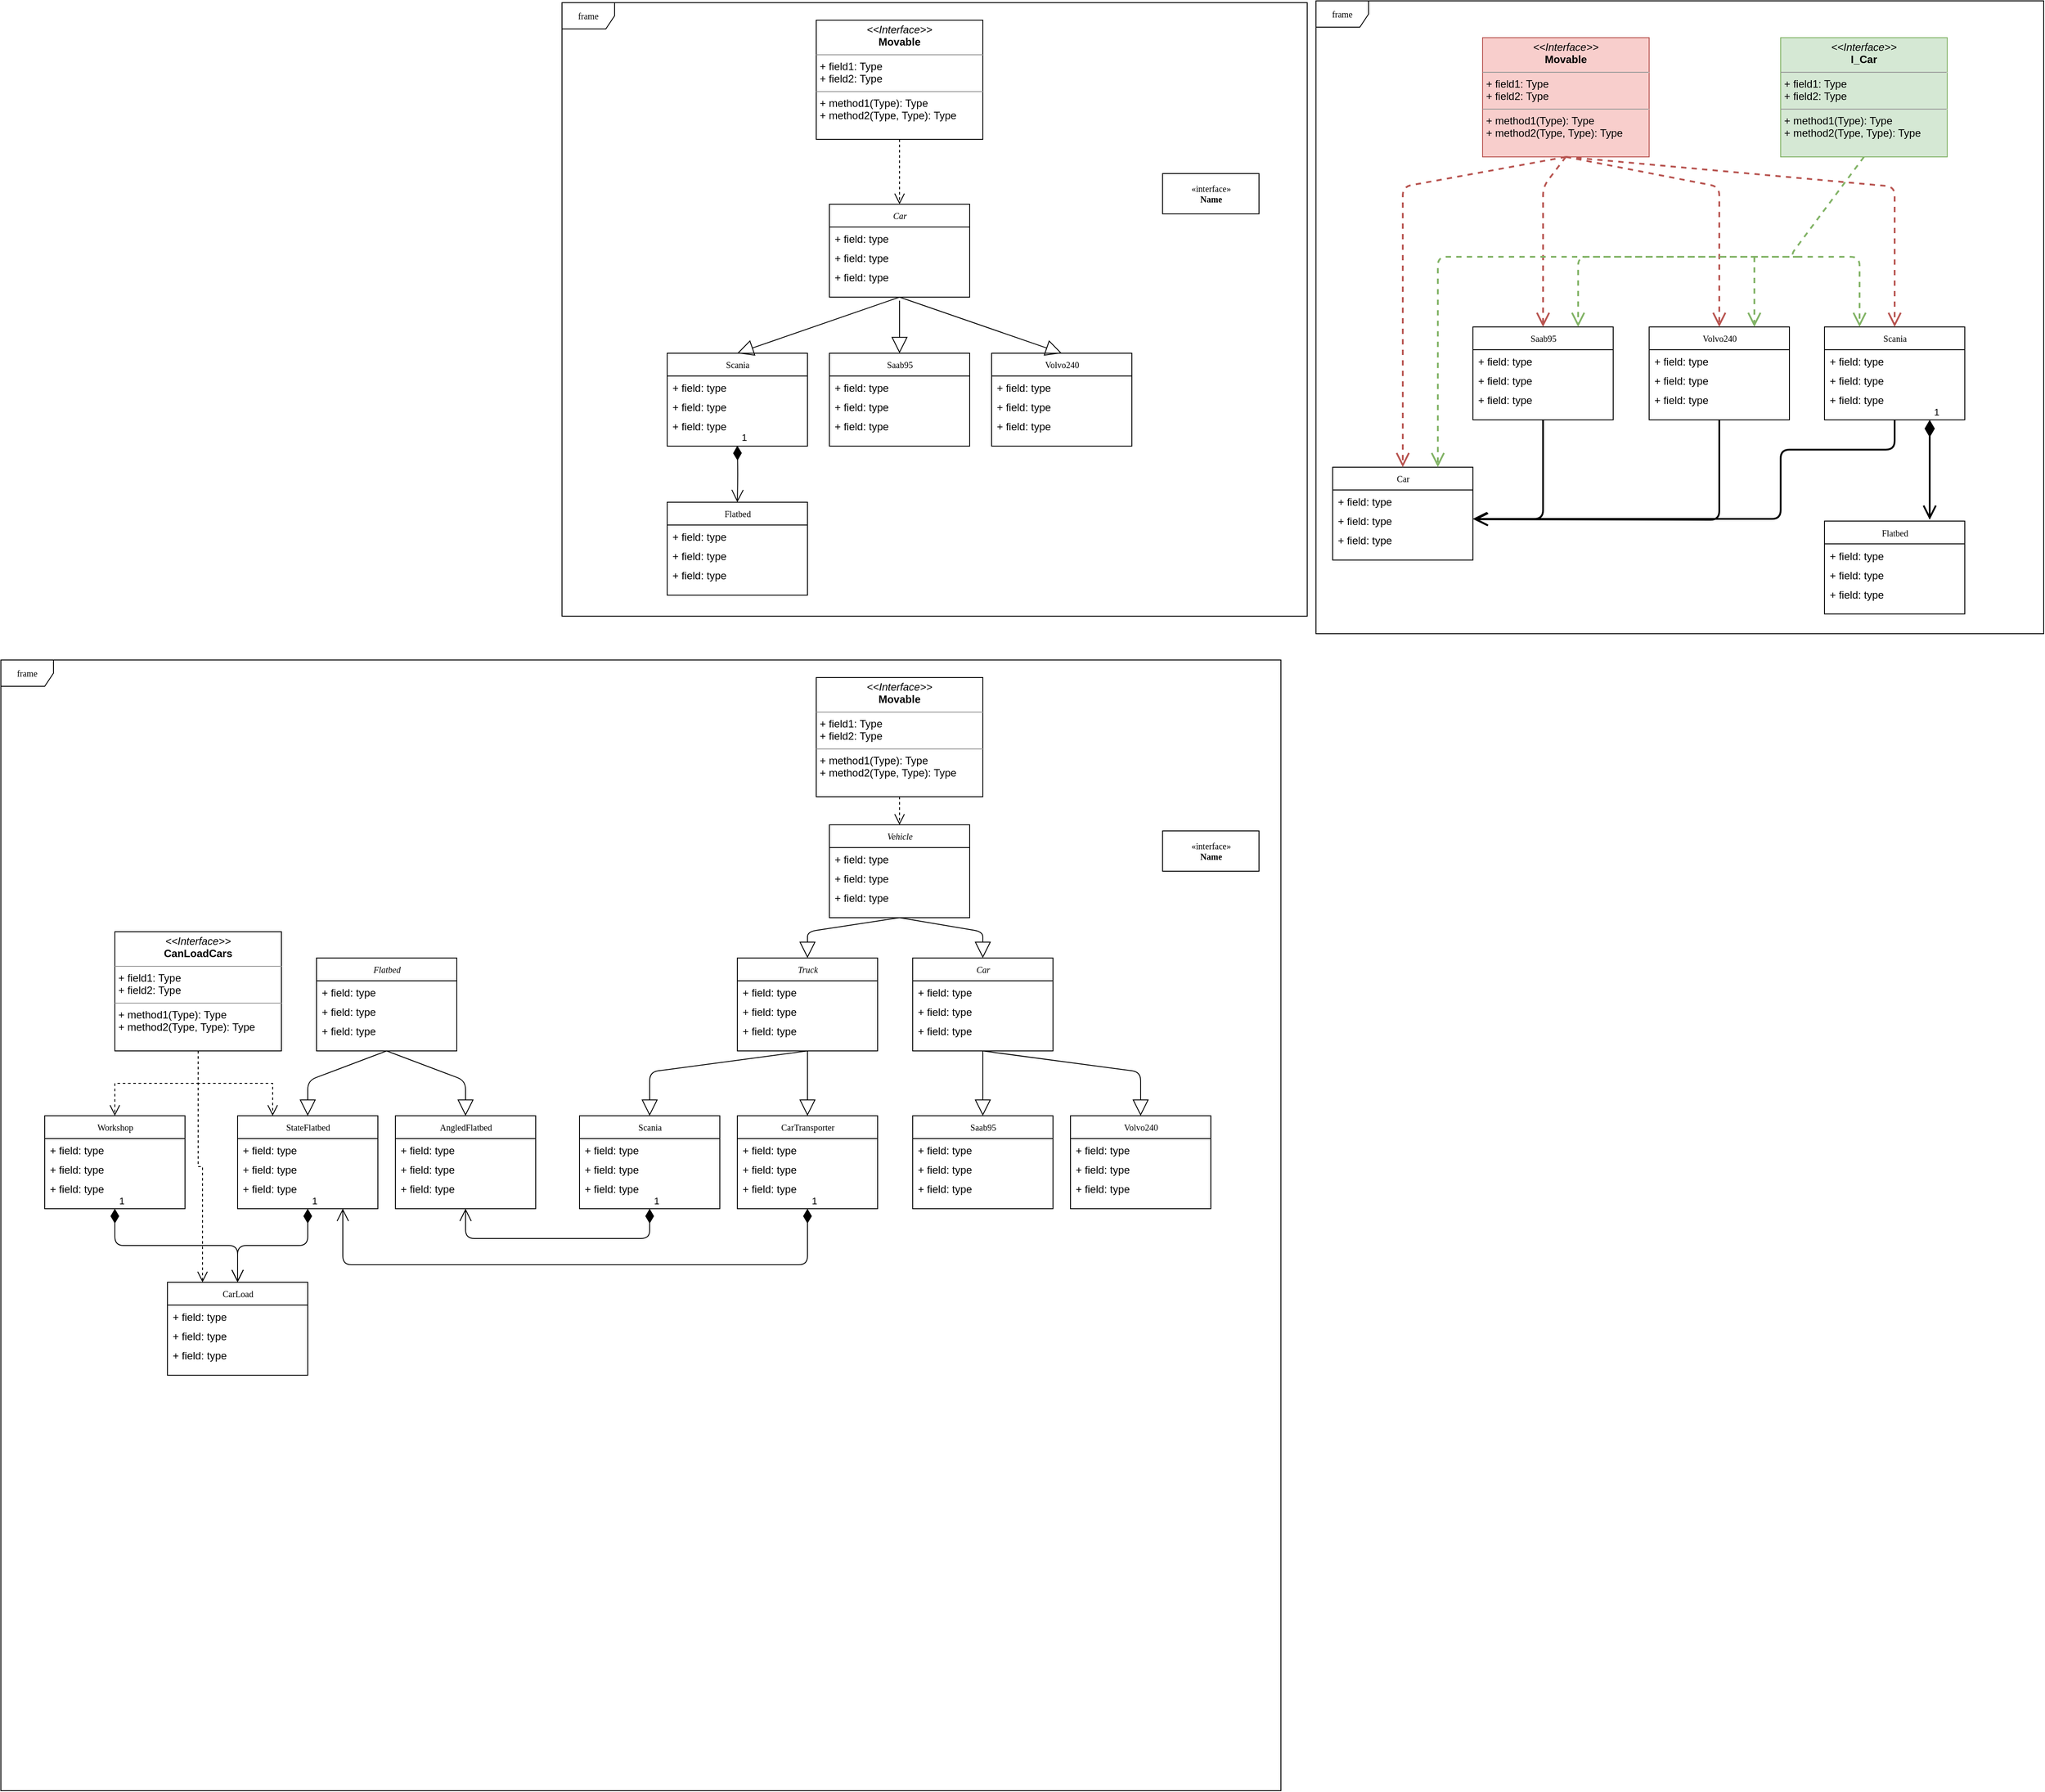 <mxfile type="device" version="12.2.6" pages="1"><diagram id="c4acf3e9-155e-7222-9cf6-157b1a14988f" name="Page-1"><mxGraphModel grid="1" shadow="0" math="0" background="#ffffff" pageHeight="1100" pageWidth="850" pageScale="1" page="1" fold="1" arrows="1" connect="1" tooltips="1" guides="1" gridSize="10" dy="898" dx="2258"><root><mxCell id="0"/><mxCell id="1" parent="0"/><mxCell id="17acba5748e5396b-1" value="frame" parent="1" vertex="1" style="shape=umlFrame;whiteSpace=wrap;html=1;rounded=0;shadow=0;comic=0;labelBackgroundColor=none;strokeWidth=1;fontFamily=Verdana;fontSize=10;align=center;"><mxGeometry as="geometry" height="700" width="850" y="10"/></mxCell><mxCell id="17acba5748e5396b-20" value="&lt;i&gt;Car&lt;/i&gt;" parent="1" vertex="1" style="swimlane;html=1;fontStyle=0;childLayout=stackLayout;horizontal=1;startSize=26;fillColor=none;horizontalStack=0;resizeParent=1;resizeLast=0;collapsible=1;marginBottom=0;swimlaneFillColor=#ffffff;rounded=0;shadow=0;comic=0;labelBackgroundColor=none;strokeWidth=1;fontFamily=Verdana;fontSize=10;align=center;"><mxGeometry as="geometry" height="106" width="160" y="240" x="305"/></mxCell><mxCell id="17acba5748e5396b-21" value="+ field: type" parent="17acba5748e5396b-20" vertex="1" style="text;html=1;strokeColor=none;fillColor=none;align=left;verticalAlign=top;spacingLeft=4;spacingRight=4;whiteSpace=wrap;overflow=hidden;rotatable=0;points=[[0,0.5],[1,0.5]];portConstraint=eastwest;"><mxGeometry as="geometry" height="22" width="160" y="26"/></mxCell><mxCell id="17acba5748e5396b-24" value="+ field: type" parent="17acba5748e5396b-20" vertex="1" style="text;html=1;strokeColor=none;fillColor=none;align=left;verticalAlign=top;spacingLeft=4;spacingRight=4;whiteSpace=wrap;overflow=hidden;rotatable=0;points=[[0,0.5],[1,0.5]];portConstraint=eastwest;"><mxGeometry as="geometry" height="22" width="160" y="48"/></mxCell><mxCell id="17acba5748e5396b-26" value="+ field: type" parent="17acba5748e5396b-20" vertex="1" style="text;html=1;strokeColor=none;fillColor=none;align=left;verticalAlign=top;spacingLeft=4;spacingRight=4;whiteSpace=wrap;overflow=hidden;rotatable=0;points=[[0,0.5],[1,0.5]];portConstraint=eastwest;"><mxGeometry as="geometry" height="22" width="160" y="70"/></mxCell><mxCell id="17acba5748e5396b-30" value="Volvo240" parent="1" vertex="1" style="swimlane;html=1;fontStyle=0;childLayout=stackLayout;horizontal=1;startSize=26;fillColor=none;horizontalStack=0;resizeParent=1;resizeLast=0;collapsible=1;marginBottom=0;swimlaneFillColor=#ffffff;rounded=0;shadow=0;comic=0;labelBackgroundColor=none;strokeWidth=1;fontFamily=Verdana;fontSize=10;align=center;"><mxGeometry as="geometry" height="106" width="160" y="410" x="490"/></mxCell><mxCell id="17acba5748e5396b-31" value="+ field: type" parent="17acba5748e5396b-30" vertex="1" style="text;html=1;strokeColor=none;fillColor=none;align=left;verticalAlign=top;spacingLeft=4;spacingRight=4;whiteSpace=wrap;overflow=hidden;rotatable=0;points=[[0,0.5],[1,0.5]];portConstraint=eastwest;"><mxGeometry as="geometry" height="22" width="160" y="26"/></mxCell><mxCell id="17acba5748e5396b-32" value="+ field: type" parent="17acba5748e5396b-30" vertex="1" style="text;html=1;strokeColor=none;fillColor=none;align=left;verticalAlign=top;spacingLeft=4;spacingRight=4;whiteSpace=wrap;overflow=hidden;rotatable=0;points=[[0,0.5],[1,0.5]];portConstraint=eastwest;"><mxGeometry as="geometry" height="22" width="160" y="48"/></mxCell><mxCell id="17acba5748e5396b-33" value="+ field: type" parent="17acba5748e5396b-30" vertex="1" style="text;html=1;strokeColor=none;fillColor=none;align=left;verticalAlign=top;spacingLeft=4;spacingRight=4;whiteSpace=wrap;overflow=hidden;rotatable=0;points=[[0,0.5],[1,0.5]];portConstraint=eastwest;"><mxGeometry as="geometry" height="22" width="160" y="70"/></mxCell><mxCell id="5d2195bd80daf111-17" value="&amp;laquo;interface&amp;raquo;&lt;br&gt;&lt;b&gt;Name&lt;/b&gt;" parent="1" vertex="1" style="html=1;rounded=0;shadow=0;comic=0;labelBackgroundColor=none;strokeWidth=1;fontFamily=Verdana;fontSize=10;align=center;"><mxGeometry as="geometry" height="46" width="110" y="205" x="685"/></mxCell><mxCell id="5d2195bd80daf111-21" source="5d2195bd80daf111-18" parent="1" style="edgeStyle=orthogonalEdgeStyle;rounded=0;html=1;labelBackgroundColor=none;startFill=0;endArrow=open;endFill=0;endSize=10;fontFamily=Verdana;fontSize=10;dashed=1;" edge="1" target="17acba5748e5396b-20"><mxGeometry as="geometry" relative="1"/></mxCell><mxCell id="5d2195bd80daf111-18" value="&lt;p style=&quot;margin: 0px ; margin-top: 4px ; text-align: center&quot;&gt;&lt;i&gt;&amp;lt;&amp;lt;Interface&amp;gt;&amp;gt;&lt;/i&gt;&lt;br&gt;&lt;b&gt;Movable&lt;/b&gt;&lt;/p&gt;&lt;hr size=&quot;1&quot;&gt;&lt;p style=&quot;margin: 0px ; margin-left: 4px&quot;&gt;+ field1: Type&lt;br&gt;+ field2: Type&lt;/p&gt;&lt;hr size=&quot;1&quot;&gt;&lt;p style=&quot;margin: 0px ; margin-left: 4px&quot;&gt;+ method1(Type): Type&lt;br&gt;+ method2(Type, Type): Type&lt;/p&gt;" parent="1" vertex="1" style="verticalAlign=top;align=left;overflow=fill;fontSize=12;fontFamily=Helvetica;html=1;rounded=0;shadow=0;comic=0;labelBackgroundColor=none;strokeWidth=1"><mxGeometry as="geometry" height="136" width="190" y="30" x="290"/></mxCell><mxCell id="jIR-c1H2sN3XiS_HpFd3-10" source="17acba5748e5396b-20" value="" parent="1" style="endArrow=block;endSize=16;endFill=0;html=1;entryX=0.5;entryY=0;entryDx=0;entryDy=0;exitX=0.5;exitY=1;exitDx=0;exitDy=0;" edge="1" target="17acba5748e5396b-30"><mxGeometry as="geometry" width="160" y="245" x="-1" relative="1"><mxPoint as="sourcePoint" y="350" x="380"/><mxPoint as="targetPoint" y="350" x="540"/><mxPoint as="offset"/></mxGeometry></mxCell><mxCell id="jIR-c1H2sN3XiS_HpFd3-12" value="Scania" parent="1" vertex="1" style="swimlane;html=1;fontStyle=0;childLayout=stackLayout;horizontal=1;startSize=26;fillColor=none;horizontalStack=0;resizeParent=1;resizeLast=0;collapsible=1;marginBottom=0;swimlaneFillColor=#ffffff;rounded=0;shadow=0;comic=0;labelBackgroundColor=none;strokeWidth=1;fontFamily=Verdana;fontSize=10;align=center;"><mxGeometry as="geometry" height="106" width="160" y="410" x="120"/></mxCell><mxCell id="jIR-c1H2sN3XiS_HpFd3-13" value="+ field: type" parent="jIR-c1H2sN3XiS_HpFd3-12" vertex="1" style="text;html=1;strokeColor=none;fillColor=none;align=left;verticalAlign=top;spacingLeft=4;spacingRight=4;whiteSpace=wrap;overflow=hidden;rotatable=0;points=[[0,0.5],[1,0.5]];portConstraint=eastwest;"><mxGeometry as="geometry" height="22" width="160" y="26"/></mxCell><mxCell id="jIR-c1H2sN3XiS_HpFd3-14" value="+ field: type" parent="jIR-c1H2sN3XiS_HpFd3-12" vertex="1" style="text;html=1;strokeColor=none;fillColor=none;align=left;verticalAlign=top;spacingLeft=4;spacingRight=4;whiteSpace=wrap;overflow=hidden;rotatable=0;points=[[0,0.5],[1,0.5]];portConstraint=eastwest;"><mxGeometry as="geometry" height="22" width="160" y="48"/></mxCell><mxCell id="jIR-c1H2sN3XiS_HpFd3-15" value="+ field: type" parent="jIR-c1H2sN3XiS_HpFd3-12" vertex="1" style="text;html=1;strokeColor=none;fillColor=none;align=left;verticalAlign=top;spacingLeft=4;spacingRight=4;whiteSpace=wrap;overflow=hidden;rotatable=0;points=[[0,0.5],[1,0.5]];portConstraint=eastwest;"><mxGeometry as="geometry" height="22" width="160" y="70"/></mxCell><mxCell id="jIR-c1H2sN3XiS_HpFd3-16" value="Saab95" parent="1" vertex="1" style="swimlane;html=1;fontStyle=0;childLayout=stackLayout;horizontal=1;startSize=26;fillColor=none;horizontalStack=0;resizeParent=1;resizeLast=0;collapsible=1;marginBottom=0;swimlaneFillColor=#ffffff;rounded=0;shadow=0;comic=0;labelBackgroundColor=none;strokeWidth=1;fontFamily=Verdana;fontSize=10;align=center;"><mxGeometry as="geometry" height="106" width="160" y="410" x="305"/></mxCell><mxCell id="jIR-c1H2sN3XiS_HpFd3-17" value="+ field: type" parent="jIR-c1H2sN3XiS_HpFd3-16" vertex="1" style="text;html=1;strokeColor=none;fillColor=none;align=left;verticalAlign=top;spacingLeft=4;spacingRight=4;whiteSpace=wrap;overflow=hidden;rotatable=0;points=[[0,0.5],[1,0.5]];portConstraint=eastwest;"><mxGeometry as="geometry" height="22" width="160" y="26"/></mxCell><mxCell id="jIR-c1H2sN3XiS_HpFd3-18" value="+ field: type" parent="jIR-c1H2sN3XiS_HpFd3-16" vertex="1" style="text;html=1;strokeColor=none;fillColor=none;align=left;verticalAlign=top;spacingLeft=4;spacingRight=4;whiteSpace=wrap;overflow=hidden;rotatable=0;points=[[0,0.5],[1,0.5]];portConstraint=eastwest;"><mxGeometry as="geometry" height="22" width="160" y="48"/></mxCell><mxCell id="jIR-c1H2sN3XiS_HpFd3-19" value="+ field: type" parent="jIR-c1H2sN3XiS_HpFd3-16" vertex="1" style="text;html=1;strokeColor=none;fillColor=none;align=left;verticalAlign=top;spacingLeft=4;spacingRight=4;whiteSpace=wrap;overflow=hidden;rotatable=0;points=[[0,0.5],[1,0.5]];portConstraint=eastwest;"><mxGeometry as="geometry" height="22" width="160" y="70"/></mxCell><mxCell id="jIR-c1H2sN3XiS_HpFd3-20" source="17acba5748e5396b-20" value="" parent="1" style="endArrow=block;endSize=16;endFill=0;html=1;entryX=0.5;entryY=0;entryDx=0;entryDy=0;exitX=0.5;exitY=1;exitDx=0;exitDy=0;" edge="1"><mxGeometry as="geometry" width="160" y="245" x="-1" relative="1"><mxPoint as="sourcePoint" y="350" x="15"/><mxPoint as="targetPoint" y="410" x="200"/><mxPoint as="offset"/></mxGeometry></mxCell><mxCell id="jIR-c1H2sN3XiS_HpFd3-21" value="" parent="1" style="endArrow=block;endSize=16;endFill=0;html=1;entryX=0.5;entryY=0;entryDx=0;entryDy=0;" edge="1"><mxGeometry as="geometry" width="160" y="245" x="-1" relative="1"><mxPoint as="sourcePoint" y="350" x="385"/><mxPoint as="targetPoint" y="410" x="385"/><mxPoint as="offset"/></mxGeometry></mxCell><mxCell id="jIR-c1H2sN3XiS_HpFd3-22" value="&lt;div&gt;Flatbed&lt;/div&gt;" parent="1" vertex="1" style="swimlane;html=1;fontStyle=0;childLayout=stackLayout;horizontal=1;startSize=26;fillColor=none;horizontalStack=0;resizeParent=1;resizeLast=0;collapsible=1;marginBottom=0;swimlaneFillColor=#ffffff;rounded=0;shadow=0;comic=0;labelBackgroundColor=none;strokeWidth=1;fontFamily=Verdana;fontSize=10;align=center;"><mxGeometry as="geometry" height="106" width="160" y="580" x="120"/></mxCell><mxCell id="jIR-c1H2sN3XiS_HpFd3-23" value="+ field: type" parent="jIR-c1H2sN3XiS_HpFd3-22" vertex="1" style="text;html=1;strokeColor=none;fillColor=none;align=left;verticalAlign=top;spacingLeft=4;spacingRight=4;whiteSpace=wrap;overflow=hidden;rotatable=0;points=[[0,0.5],[1,0.5]];portConstraint=eastwest;"><mxGeometry as="geometry" height="22" width="160" y="26"/></mxCell><mxCell id="jIR-c1H2sN3XiS_HpFd3-24" value="+ field: type" parent="jIR-c1H2sN3XiS_HpFd3-22" vertex="1" style="text;html=1;strokeColor=none;fillColor=none;align=left;verticalAlign=top;spacingLeft=4;spacingRight=4;whiteSpace=wrap;overflow=hidden;rotatable=0;points=[[0,0.5],[1,0.5]];portConstraint=eastwest;"><mxGeometry as="geometry" height="22" width="160" y="48"/></mxCell><mxCell id="jIR-c1H2sN3XiS_HpFd3-25" value="+ field: type" parent="jIR-c1H2sN3XiS_HpFd3-22" vertex="1" style="text;html=1;strokeColor=none;fillColor=none;align=left;verticalAlign=top;spacingLeft=4;spacingRight=4;whiteSpace=wrap;overflow=hidden;rotatable=0;points=[[0,0.5],[1,0.5]];portConstraint=eastwest;"><mxGeometry as="geometry" height="22" width="160" y="70"/></mxCell><mxCell id="jIR-c1H2sN3XiS_HpFd3-26" value="1" parent="1" style="endArrow=open;html=1;endSize=12;startArrow=diamondThin;startSize=14;startFill=1;edgeStyle=orthogonalEdgeStyle;align=left;verticalAlign=bottom;entryX=0.5;entryY=0;entryDx=0;entryDy=0;" edge="1" target="jIR-c1H2sN3XiS_HpFd3-22"><mxGeometry as="geometry" y="3" x="-1" relative="1"><mxPoint as="sourcePoint" y="515.5" x="200"/><mxPoint as="targetPoint" y="554.5" x="200"/></mxGeometry></mxCell><mxCell id="jIR-c1H2sN3XiS_HpFd3-27" value="&lt;p style=&quot;margin: 0px ; margin-top: 4px ; text-align: center&quot;&gt;&lt;i&gt;&amp;lt;&amp;lt;Interface&amp;gt;&amp;gt;&lt;/i&gt;&lt;br&gt;&lt;b&gt;Movable&lt;/b&gt;&lt;/p&gt;&lt;hr size=&quot;1&quot;&gt;&lt;p style=&quot;margin: 0px ; margin-left: 4px&quot;&gt;+ field1: Type&lt;br&gt;+ field2: Type&lt;/p&gt;&lt;hr size=&quot;1&quot;&gt;&lt;p style=&quot;margin: 0px ; margin-left: 4px&quot;&gt;+ method1(Type): Type&lt;br&gt;+ method2(Type, Type): Type&lt;/p&gt;" parent="1" vertex="1" style="verticalAlign=top;align=left;overflow=fill;fontSize=12;fontFamily=Helvetica;html=1;rounded=0;shadow=0;comic=0;labelBackgroundColor=none;strokeWidth=1;fillColor=#f8cecc;strokeColor=#b85450;"><mxGeometry as="geometry" height="136" width="190" y="50" x="1050"/></mxCell><mxCell id="jIR-c1H2sN3XiS_HpFd3-28" value="&lt;p style=&quot;margin: 0px ; margin-top: 4px ; text-align: center&quot;&gt;&lt;i&gt;&amp;lt;&amp;lt;Interface&amp;gt;&amp;gt;&lt;/i&gt;&lt;br&gt;&lt;b&gt;I_Car&lt;/b&gt;&lt;/p&gt;&lt;hr size=&quot;1&quot;&gt;&lt;p style=&quot;margin: 0px ; margin-left: 4px&quot;&gt;+ field1: Type&lt;br&gt;+ field2: Type&lt;/p&gt;&lt;hr size=&quot;1&quot;&gt;&lt;p style=&quot;margin: 0px ; margin-left: 4px&quot;&gt;+ method1(Type): Type&lt;br&gt;+ method2(Type, Type): Type&lt;/p&gt;" parent="1" vertex="1" style="verticalAlign=top;align=left;overflow=fill;fontSize=12;fontFamily=Helvetica;html=1;rounded=0;shadow=0;comic=0;labelBackgroundColor=none;strokeWidth=1;fillColor=#d5e8d4;strokeColor=#82b366;"><mxGeometry as="geometry" height="136" width="190" y="50" x="1390"/></mxCell><mxCell id="jIR-c1H2sN3XiS_HpFd3-29" value="Volvo240" parent="1" vertex="1" style="swimlane;html=1;fontStyle=0;childLayout=stackLayout;horizontal=1;startSize=26;fillColor=none;horizontalStack=0;resizeParent=1;resizeLast=0;collapsible=1;marginBottom=0;swimlaneFillColor=#ffffff;rounded=0;shadow=0;comic=0;labelBackgroundColor=none;strokeWidth=1;fontFamily=Verdana;fontSize=10;align=center;"><mxGeometry as="geometry" height="106" width="160" y="380" x="1240"/></mxCell><mxCell id="jIR-c1H2sN3XiS_HpFd3-30" value="+ field: type" parent="jIR-c1H2sN3XiS_HpFd3-29" vertex="1" style="text;html=1;strokeColor=none;fillColor=none;align=left;verticalAlign=top;spacingLeft=4;spacingRight=4;whiteSpace=wrap;overflow=hidden;rotatable=0;points=[[0,0.5],[1,0.5]];portConstraint=eastwest;"><mxGeometry as="geometry" height="22" width="160" y="26"/></mxCell><mxCell id="jIR-c1H2sN3XiS_HpFd3-31" value="+ field: type" parent="jIR-c1H2sN3XiS_HpFd3-29" vertex="1" style="text;html=1;strokeColor=none;fillColor=none;align=left;verticalAlign=top;spacingLeft=4;spacingRight=4;whiteSpace=wrap;overflow=hidden;rotatable=0;points=[[0,0.5],[1,0.5]];portConstraint=eastwest;"><mxGeometry as="geometry" height="22" width="160" y="48"/></mxCell><mxCell id="jIR-c1H2sN3XiS_HpFd3-32" value="+ field: type" parent="jIR-c1H2sN3XiS_HpFd3-29" vertex="1" style="text;html=1;strokeColor=none;fillColor=none;align=left;verticalAlign=top;spacingLeft=4;spacingRight=4;whiteSpace=wrap;overflow=hidden;rotatable=0;points=[[0,0.5],[1,0.5]];portConstraint=eastwest;"><mxGeometry as="geometry" height="22" width="160" y="70"/></mxCell><mxCell id="jIR-c1H2sN3XiS_HpFd3-33" value="Saab95" parent="1" vertex="1" style="swimlane;html=1;fontStyle=0;childLayout=stackLayout;horizontal=1;startSize=26;fillColor=none;horizontalStack=0;resizeParent=1;resizeLast=0;collapsible=1;marginBottom=0;swimlaneFillColor=#ffffff;rounded=0;shadow=0;comic=0;labelBackgroundColor=none;strokeWidth=1;fontFamily=Verdana;fontSize=10;align=center;"><mxGeometry as="geometry" height="106" width="160" y="380" x="1039"/></mxCell><mxCell id="jIR-c1H2sN3XiS_HpFd3-34" value="+ field: type" parent="jIR-c1H2sN3XiS_HpFd3-33" vertex="1" style="text;html=1;strokeColor=none;fillColor=none;align=left;verticalAlign=top;spacingLeft=4;spacingRight=4;whiteSpace=wrap;overflow=hidden;rotatable=0;points=[[0,0.5],[1,0.5]];portConstraint=eastwest;"><mxGeometry as="geometry" height="22" width="160" y="26"/></mxCell><mxCell id="jIR-c1H2sN3XiS_HpFd3-35" value="+ field: type" parent="jIR-c1H2sN3XiS_HpFd3-33" vertex="1" style="text;html=1;strokeColor=none;fillColor=none;align=left;verticalAlign=top;spacingLeft=4;spacingRight=4;whiteSpace=wrap;overflow=hidden;rotatable=0;points=[[0,0.5],[1,0.5]];portConstraint=eastwest;"><mxGeometry as="geometry" height="22" width="160" y="48"/></mxCell><mxCell id="jIR-c1H2sN3XiS_HpFd3-36" value="+ field: type" parent="jIR-c1H2sN3XiS_HpFd3-33" vertex="1" style="text;html=1;strokeColor=none;fillColor=none;align=left;verticalAlign=top;spacingLeft=4;spacingRight=4;whiteSpace=wrap;overflow=hidden;rotatable=0;points=[[0,0.5],[1,0.5]];portConstraint=eastwest;"><mxGeometry as="geometry" height="22" width="160" y="70"/></mxCell><mxCell id="jIR-c1H2sN3XiS_HpFd3-37" value="Scania" parent="1" vertex="1" style="swimlane;html=1;fontStyle=0;childLayout=stackLayout;horizontal=1;startSize=26;fillColor=none;horizontalStack=0;resizeParent=1;resizeLast=0;collapsible=1;marginBottom=0;swimlaneFillColor=#ffffff;rounded=0;shadow=0;comic=0;labelBackgroundColor=none;strokeWidth=1;fontFamily=Verdana;fontSize=10;align=center;"><mxGeometry as="geometry" height="106" width="160" y="380" x="1440"/></mxCell><mxCell id="jIR-c1H2sN3XiS_HpFd3-38" value="+ field: type" parent="jIR-c1H2sN3XiS_HpFd3-37" vertex="1" style="text;html=1;strokeColor=none;fillColor=none;align=left;verticalAlign=top;spacingLeft=4;spacingRight=4;whiteSpace=wrap;overflow=hidden;rotatable=0;points=[[0,0.5],[1,0.5]];portConstraint=eastwest;"><mxGeometry as="geometry" height="22" width="160" y="26"/></mxCell><mxCell id="jIR-c1H2sN3XiS_HpFd3-39" value="+ field: type" parent="jIR-c1H2sN3XiS_HpFd3-37" vertex="1" style="text;html=1;strokeColor=none;fillColor=none;align=left;verticalAlign=top;spacingLeft=4;spacingRight=4;whiteSpace=wrap;overflow=hidden;rotatable=0;points=[[0,0.5],[1,0.5]];portConstraint=eastwest;"><mxGeometry as="geometry" height="22" width="160" y="48"/></mxCell><mxCell id="jIR-c1H2sN3XiS_HpFd3-40" value="+ field: type" parent="jIR-c1H2sN3XiS_HpFd3-37" vertex="1" style="text;html=1;strokeColor=none;fillColor=none;align=left;verticalAlign=top;spacingLeft=4;spacingRight=4;whiteSpace=wrap;overflow=hidden;rotatable=0;points=[[0,0.5],[1,0.5]];portConstraint=eastwest;"><mxGeometry as="geometry" height="22" width="160" y="70"/></mxCell><mxCell id="jIR-c1H2sN3XiS_HpFd3-41" value="&lt;div&gt;Flatbed&lt;/div&gt;" parent="1" vertex="1" style="swimlane;html=1;fontStyle=0;childLayout=stackLayout;horizontal=1;startSize=26;fillColor=none;horizontalStack=0;resizeParent=1;resizeLast=0;collapsible=1;marginBottom=0;swimlaneFillColor=#ffffff;rounded=0;shadow=0;comic=0;labelBackgroundColor=none;strokeWidth=1;fontFamily=Verdana;fontSize=10;align=center;"><mxGeometry as="geometry" height="106" width="160" y="601.5" x="1440"/></mxCell><mxCell id="jIR-c1H2sN3XiS_HpFd3-42" value="+ field: type" parent="jIR-c1H2sN3XiS_HpFd3-41" vertex="1" style="text;html=1;strokeColor=none;fillColor=none;align=left;verticalAlign=top;spacingLeft=4;spacingRight=4;whiteSpace=wrap;overflow=hidden;rotatable=0;points=[[0,0.5],[1,0.5]];portConstraint=eastwest;"><mxGeometry as="geometry" height="22" width="160" y="26"/></mxCell><mxCell id="jIR-c1H2sN3XiS_HpFd3-43" value="+ field: type" parent="jIR-c1H2sN3XiS_HpFd3-41" vertex="1" style="text;html=1;strokeColor=none;fillColor=none;align=left;verticalAlign=top;spacingLeft=4;spacingRight=4;whiteSpace=wrap;overflow=hidden;rotatable=0;points=[[0,0.5],[1,0.5]];portConstraint=eastwest;"><mxGeometry as="geometry" height="22" width="160" y="48"/></mxCell><mxCell id="jIR-c1H2sN3XiS_HpFd3-44" value="+ field: type" parent="jIR-c1H2sN3XiS_HpFd3-41" vertex="1" style="text;html=1;strokeColor=none;fillColor=none;align=left;verticalAlign=top;spacingLeft=4;spacingRight=4;whiteSpace=wrap;overflow=hidden;rotatable=0;points=[[0,0.5],[1,0.5]];portConstraint=eastwest;"><mxGeometry as="geometry" height="22" width="160" y="70"/></mxCell><mxCell id="jIR-c1H2sN3XiS_HpFd3-45" value="&lt;div&gt;Car&lt;/div&gt;" parent="1" vertex="1" style="swimlane;html=1;fontStyle=0;childLayout=stackLayout;horizontal=1;startSize=26;fillColor=none;horizontalStack=0;resizeParent=1;resizeLast=0;collapsible=1;marginBottom=0;swimlaneFillColor=#ffffff;rounded=0;shadow=0;comic=0;labelBackgroundColor=none;strokeWidth=1;fontFamily=Verdana;fontSize=10;align=center;"><mxGeometry as="geometry" height="106" width="160" y="540" x="879"/></mxCell><mxCell id="jIR-c1H2sN3XiS_HpFd3-46" value="+ field: type" parent="jIR-c1H2sN3XiS_HpFd3-45" vertex="1" style="text;html=1;strokeColor=none;fillColor=none;align=left;verticalAlign=top;spacingLeft=4;spacingRight=4;whiteSpace=wrap;overflow=hidden;rotatable=0;points=[[0,0.5],[1,0.5]];portConstraint=eastwest;"><mxGeometry as="geometry" height="22" width="160" y="26"/></mxCell><mxCell id="jIR-c1H2sN3XiS_HpFd3-47" value="+ field: type" parent="jIR-c1H2sN3XiS_HpFd3-45" vertex="1" style="text;html=1;strokeColor=none;fillColor=none;align=left;verticalAlign=top;spacingLeft=4;spacingRight=4;whiteSpace=wrap;overflow=hidden;rotatable=0;points=[[0,0.5],[1,0.5]];portConstraint=eastwest;"><mxGeometry as="geometry" height="22" width="160" y="48"/></mxCell><mxCell id="jIR-c1H2sN3XiS_HpFd3-48" value="+ field: type" parent="jIR-c1H2sN3XiS_HpFd3-45" vertex="1" style="text;html=1;strokeColor=none;fillColor=none;align=left;verticalAlign=top;spacingLeft=4;spacingRight=4;whiteSpace=wrap;overflow=hidden;rotatable=0;points=[[0,0.5],[1,0.5]];portConstraint=eastwest;"><mxGeometry as="geometry" height="22" width="160" y="70"/></mxCell><mxCell id="jIR-c1H2sN3XiS_HpFd3-57" source="jIR-c1H2sN3XiS_HpFd3-28" value="&lt;div&gt;&lt;br&gt;&lt;/div&gt;" parent="1" style="endArrow=open;endSize=12;dashed=1;html=1;entryX=0.25;entryY=0;entryDx=0;entryDy=0;exitX=0.5;exitY=1;exitDx=0;exitDy=0;fillColor=#d5e8d4;strokeColor=#82b366;strokeWidth=2;" edge="1" target="jIR-c1H2sN3XiS_HpFd3-37"><mxGeometry as="geometry" width="160" y="-242" x="1" relative="1"><mxPoint as="sourcePoint" y="200" x="1490"/><mxPoint as="targetPoint" y="186" x="1635"/><Array as="points"><mxPoint y="300" x="1400"/><mxPoint y="300" x="1480"/></Array><mxPoint as="offset" y="190" x="92"/></mxGeometry></mxCell><mxCell id="jIR-c1H2sN3XiS_HpFd3-58" source="jIR-c1H2sN3XiS_HpFd3-27" value="" parent="1" style="endArrow=open;endSize=12;dashed=1;html=1;entryX=0.5;entryY=0;entryDx=0;entryDy=0;exitX=0.5;exitY=1;exitDx=0;exitDy=0;fontColor=#000000;fillColor=#f8cecc;strokeColor=#b85450;strokeWidth=2;" edge="1" target="jIR-c1H2sN3XiS_HpFd3-45"><mxGeometry as="geometry" width="160" relative="1"><mxPoint as="sourcePoint" y="330" x="1150"/><mxPoint as="targetPoint" y="295" x="1300"/><Array as="points"><mxPoint y="220" x="959"/></Array></mxGeometry></mxCell><mxCell id="jIR-c1H2sN3XiS_HpFd3-59" source="jIR-c1H2sN3XiS_HpFd3-27" value="" parent="1" style="endArrow=open;endSize=12;dashed=1;html=1;entryX=0.5;entryY=0;entryDx=0;entryDy=0;exitX=0.5;exitY=1;exitDx=0;exitDy=0;fillColor=#f8cecc;strokeColor=#b85450;strokeWidth=2;" edge="1" target="jIR-c1H2sN3XiS_HpFd3-33"><mxGeometry as="geometry" width="160" relative="1"><mxPoint as="sourcePoint" y="330" x="1150"/><mxPoint as="targetPoint" y="550" x="969.0"/><Array as="points"><mxPoint y="220" x="1119"/></Array></mxGeometry></mxCell><mxCell id="jIR-c1H2sN3XiS_HpFd3-60" source="jIR-c1H2sN3XiS_HpFd3-27" value="" parent="1" style="endArrow=open;endSize=12;dashed=1;html=1;entryX=0.5;entryY=0;entryDx=0;entryDy=0;exitX=0.5;exitY=1;exitDx=0;exitDy=0;fillColor=#f8cecc;strokeColor=#b85450;strokeWidth=2;" edge="1"><mxGeometry as="geometry" width="160" relative="1"><mxPoint as="sourcePoint" y="300" x="1150"/><mxPoint as="targetPoint" y="380" x="1320.0"/><Array as="points"><mxPoint y="220" x="1320"/></Array></mxGeometry></mxCell><mxCell id="jIR-c1H2sN3XiS_HpFd3-61" source="jIR-c1H2sN3XiS_HpFd3-27" value="" parent="1" style="endArrow=open;endSize=12;dashed=1;html=1;entryX=0.5;entryY=0;entryDx=0;entryDy=0;exitX=0.5;exitY=1;exitDx=0;exitDy=0;fillColor=#f8cecc;strokeColor=#b85450;strokeWidth=2;" edge="1"><mxGeometry as="geometry" width="160" relative="1"><mxPoint as="sourcePoint" y="300" x="1350"/><mxPoint as="targetPoint" y="380" x="1520"/><Array as="points"><mxPoint y="220" x="1520"/></Array></mxGeometry></mxCell><mxCell id="jIR-c1H2sN3XiS_HpFd3-62" value="" parent="1" style="endArrow=open;endSize=12;dashed=1;html=1;entryX=0.75;entryY=0;entryDx=0;entryDy=0;fillColor=#d5e8d4;strokeColor=#82b366;strokeWidth=2;" edge="1" target="jIR-c1H2sN3XiS_HpFd3-33"><mxGeometry as="geometry" width="160" relative="1"><mxPoint as="sourcePoint" y="300" x="1400"/><mxPoint as="targetPoint" y="620" x="1340"/><Array as="points"><mxPoint y="300" x="1159"/></Array></mxGeometry></mxCell><mxCell id="jIR-c1H2sN3XiS_HpFd3-63" value="" parent="1" style="endArrow=open;endSize=12;dashed=1;html=1;entryX=0.75;entryY=0;entryDx=0;entryDy=0;fillColor=#d5e8d4;strokeColor=#82b366;strokeWidth=2;" edge="1" target="jIR-c1H2sN3XiS_HpFd3-45"><mxGeometry as="geometry" width="160" relative="1"><mxPoint as="sourcePoint" y="300" x="1410"/><mxPoint as="targetPoint" y="730" x="1330"/><Array as="points"><mxPoint y="300" x="999"/></Array></mxGeometry></mxCell><mxCell id="jIR-c1H2sN3XiS_HpFd3-64" value="" parent="1" style="endArrow=open;endSize=12;dashed=1;html=1;entryX=0.75;entryY=0;entryDx=0;entryDy=0;fillColor=#d5e8d4;strokeColor=#82b366;strokeWidth=2;" edge="1"><mxGeometry as="geometry" width="160" relative="1"><mxPoint as="sourcePoint" y="300" x="1360.0"/><mxPoint as="targetPoint" y="380" x="1360.0"/></mxGeometry></mxCell><mxCell id="jIR-c1H2sN3XiS_HpFd3-66" source="jIR-c1H2sN3XiS_HpFd3-33" value="" parent="1" style="endArrow=open;endFill=1;endSize=12;html=1;strokeWidth=2;fontColor=#000000;entryX=1;entryY=0.5;entryDx=0;entryDy=0;exitX=0.5;exitY=1;exitDx=0;exitDy=0;" edge="1" target="jIR-c1H2sN3XiS_HpFd3-47"><mxGeometry as="geometry" width="160" relative="1"><mxPoint as="sourcePoint" y="540" x="1130"/><mxPoint as="targetPoint" y="490" x="1290"/><Array as="points"><mxPoint y="599" x="1119"/></Array></mxGeometry></mxCell><mxCell id="jIR-c1H2sN3XiS_HpFd3-67" source="jIR-c1H2sN3XiS_HpFd3-29" value="" parent="1" style="endArrow=open;endFill=1;endSize=12;html=1;strokeWidth=2;fontColor=#000000;entryX=1;entryY=0.5;entryDx=0;entryDy=0;exitX=0.5;exitY=1;exitDx=0;exitDy=0;" edge="1"><mxGeometry as="geometry" width="160" relative="1"><mxPoint as="sourcePoint" y="500.5" x="1185"/><mxPoint as="targetPoint" y="599.5" x="1040"/><Array as="points"><mxPoint y="540" x="1320"/><mxPoint y="600" x="1320"/></Array></mxGeometry></mxCell><mxCell id="jIR-c1H2sN3XiS_HpFd3-68" source="jIR-c1H2sN3XiS_HpFd3-37" value="" parent="1" style="endArrow=open;endFill=1;endSize=12;html=1;strokeWidth=2;fontColor=#000000;entryX=1;entryY=0.5;entryDx=0;entryDy=0;exitX=0.5;exitY=1;exitDx=0;exitDy=0;" edge="1" target="jIR-c1H2sN3XiS_HpFd3-47"><mxGeometry as="geometry" width="160" relative="1"><mxPoint as="sourcePoint" y="500" x="1370"/><mxPoint as="targetPoint" y="613.5" x="1090"/><Array as="points"><mxPoint y="520" x="1520"/><mxPoint y="520" x="1390"/><mxPoint y="599" x="1390"/></Array></mxGeometry></mxCell><mxCell id="jIR-c1H2sN3XiS_HpFd3-69" source="jIR-c1H2sN3XiS_HpFd3-37" value="1" parent="1" style="endArrow=open;html=1;endSize=12;startArrow=diamondThin;startSize=14;startFill=1;edgeStyle=orthogonalEdgeStyle;align=left;verticalAlign=bottom;strokeWidth=2;fontColor=#000000;exitX=0.75;exitY=1;exitDx=0;exitDy=0;" edge="1"><mxGeometry as="geometry" y="3" x="-1" relative="1"><mxPoint as="sourcePoint" y="772.5" x="1510"/><mxPoint as="targetPoint" y="600" x="1560"/></mxGeometry></mxCell><mxCell id="y7YlXFhiPsqmAXxEFSAq-1" value="frame" parent="1" vertex="1" style="shape=umlFrame;whiteSpace=wrap;html=1;rounded=0;shadow=0;comic=0;labelBackgroundColor=none;strokeWidth=1;fontFamily=Verdana;fontSize=10;align=center;"><mxGeometry as="geometry" height="722" width="830" y="8" x="860"/></mxCell><mxCell id="22l6sueiHiFFFNzTokqS-1" value="frame" parent="1" vertex="1" style="shape=umlFrame;whiteSpace=wrap;html=1;rounded=0;shadow=0;comic=0;labelBackgroundColor=none;strokeWidth=1;fontFamily=Verdana;fontSize=10;align=center;"><mxGeometry as="geometry" height="1290" width="1460" y="760" x="-640"/></mxCell><mxCell id="22l6sueiHiFFFNzTokqS-2" value="&lt;i&gt;Vehicle&lt;/i&gt;" parent="1" vertex="1" style="swimlane;html=1;fontStyle=0;childLayout=stackLayout;horizontal=1;startSize=26;fillColor=none;horizontalStack=0;resizeParent=1;resizeLast=0;collapsible=1;marginBottom=0;swimlaneFillColor=#ffffff;rounded=0;shadow=0;comic=0;labelBackgroundColor=none;strokeWidth=1;fontFamily=Verdana;fontSize=10;align=center;"><mxGeometry as="geometry" height="106" width="160" y="948" x="305"/></mxCell><mxCell id="22l6sueiHiFFFNzTokqS-3" value="+ field: type" parent="22l6sueiHiFFFNzTokqS-2" vertex="1" style="text;html=1;strokeColor=none;fillColor=none;align=left;verticalAlign=top;spacingLeft=4;spacingRight=4;whiteSpace=wrap;overflow=hidden;rotatable=0;points=[[0,0.5],[1,0.5]];portConstraint=eastwest;"><mxGeometry as="geometry" height="22" width="160" y="26"/></mxCell><mxCell id="22l6sueiHiFFFNzTokqS-4" value="+ field: type" parent="22l6sueiHiFFFNzTokqS-2" vertex="1" style="text;html=1;strokeColor=none;fillColor=none;align=left;verticalAlign=top;spacingLeft=4;spacingRight=4;whiteSpace=wrap;overflow=hidden;rotatable=0;points=[[0,0.5],[1,0.5]];portConstraint=eastwest;"><mxGeometry as="geometry" height="22" width="160" y="48"/></mxCell><mxCell id="22l6sueiHiFFFNzTokqS-5" value="+ field: type" parent="22l6sueiHiFFFNzTokqS-2" vertex="1" style="text;html=1;strokeColor=none;fillColor=none;align=left;verticalAlign=top;spacingLeft=4;spacingRight=4;whiteSpace=wrap;overflow=hidden;rotatable=0;points=[[0,0.5],[1,0.5]];portConstraint=eastwest;"><mxGeometry as="geometry" height="22" width="160" y="70"/></mxCell><mxCell id="22l6sueiHiFFFNzTokqS-6" value="Volvo240" parent="1" vertex="1" style="swimlane;html=1;fontStyle=0;childLayout=stackLayout;horizontal=1;startSize=26;fillColor=none;horizontalStack=0;resizeParent=1;resizeLast=0;collapsible=1;marginBottom=0;swimlaneFillColor=#ffffff;rounded=0;shadow=0;comic=0;labelBackgroundColor=none;strokeWidth=1;fontFamily=Verdana;fontSize=10;align=center;"><mxGeometry as="geometry" height="106" width="160" y="1280" x="580"/></mxCell><mxCell id="22l6sueiHiFFFNzTokqS-7" value="+ field: type" parent="22l6sueiHiFFFNzTokqS-6" vertex="1" style="text;html=1;strokeColor=none;fillColor=none;align=left;verticalAlign=top;spacingLeft=4;spacingRight=4;whiteSpace=wrap;overflow=hidden;rotatable=0;points=[[0,0.5],[1,0.5]];portConstraint=eastwest;"><mxGeometry as="geometry" height="22" width="160" y="26"/></mxCell><mxCell id="22l6sueiHiFFFNzTokqS-8" value="+ field: type" parent="22l6sueiHiFFFNzTokqS-6" vertex="1" style="text;html=1;strokeColor=none;fillColor=none;align=left;verticalAlign=top;spacingLeft=4;spacingRight=4;whiteSpace=wrap;overflow=hidden;rotatable=0;points=[[0,0.5],[1,0.5]];portConstraint=eastwest;"><mxGeometry as="geometry" height="22" width="160" y="48"/></mxCell><mxCell id="22l6sueiHiFFFNzTokqS-9" value="+ field: type" parent="22l6sueiHiFFFNzTokqS-6" vertex="1" style="text;html=1;strokeColor=none;fillColor=none;align=left;verticalAlign=top;spacingLeft=4;spacingRight=4;whiteSpace=wrap;overflow=hidden;rotatable=0;points=[[0,0.5],[1,0.5]];portConstraint=eastwest;"><mxGeometry as="geometry" height="22" width="160" y="70"/></mxCell><mxCell id="22l6sueiHiFFFNzTokqS-10" value="&amp;laquo;interface&amp;raquo;&lt;br&gt;&lt;b&gt;Name&lt;/b&gt;" parent="1" vertex="1" style="html=1;rounded=0;shadow=0;comic=0;labelBackgroundColor=none;strokeWidth=1;fontFamily=Verdana;fontSize=10;align=center;"><mxGeometry as="geometry" height="46" width="110" y="955" x="685"/></mxCell><mxCell id="22l6sueiHiFFFNzTokqS-11" source="22l6sueiHiFFFNzTokqS-12" parent="1" style="edgeStyle=orthogonalEdgeStyle;rounded=0;html=1;labelBackgroundColor=none;startFill=0;endArrow=open;endFill=0;endSize=10;fontFamily=Verdana;fontSize=10;dashed=1;" edge="1" target="22l6sueiHiFFFNzTokqS-2"><mxGeometry as="geometry" relative="1"/></mxCell><mxCell id="22l6sueiHiFFFNzTokqS-12" value="&lt;p style=&quot;margin: 0px ; margin-top: 4px ; text-align: center&quot;&gt;&lt;i&gt;&amp;lt;&amp;lt;Interface&amp;gt;&amp;gt;&lt;/i&gt;&lt;br&gt;&lt;b&gt;Movable&lt;/b&gt;&lt;/p&gt;&lt;hr size=&quot;1&quot;&gt;&lt;p style=&quot;margin: 0px ; margin-left: 4px&quot;&gt;+ field1: Type&lt;br&gt;+ field2: Type&lt;/p&gt;&lt;hr size=&quot;1&quot;&gt;&lt;p style=&quot;margin: 0px ; margin-left: 4px&quot;&gt;+ method1(Type): Type&lt;br&gt;+ method2(Type, Type): Type&lt;/p&gt;" parent="1" vertex="1" style="verticalAlign=top;align=left;overflow=fill;fontSize=12;fontFamily=Helvetica;html=1;rounded=0;shadow=0;comic=0;labelBackgroundColor=none;strokeWidth=1"><mxGeometry as="geometry" height="136" width="190" y="780" x="290"/></mxCell><mxCell id="22l6sueiHiFFFNzTokqS-14" value="Scania" parent="1" vertex="1" style="swimlane;html=1;fontStyle=0;childLayout=stackLayout;horizontal=1;startSize=26;fillColor=none;horizontalStack=0;resizeParent=1;resizeLast=0;collapsible=1;marginBottom=0;swimlaneFillColor=#ffffff;rounded=0;shadow=0;comic=0;labelBackgroundColor=none;strokeWidth=1;fontFamily=Verdana;fontSize=10;align=center;"><mxGeometry as="geometry" height="106" width="160" y="1280" x="20"/></mxCell><mxCell id="22l6sueiHiFFFNzTokqS-15" value="+ field: type" parent="22l6sueiHiFFFNzTokqS-14" vertex="1" style="text;html=1;strokeColor=none;fillColor=none;align=left;verticalAlign=top;spacingLeft=4;spacingRight=4;whiteSpace=wrap;overflow=hidden;rotatable=0;points=[[0,0.5],[1,0.5]];portConstraint=eastwest;"><mxGeometry as="geometry" height="22" width="160" y="26"/></mxCell><mxCell id="22l6sueiHiFFFNzTokqS-16" value="+ field: type" parent="22l6sueiHiFFFNzTokqS-14" vertex="1" style="text;html=1;strokeColor=none;fillColor=none;align=left;verticalAlign=top;spacingLeft=4;spacingRight=4;whiteSpace=wrap;overflow=hidden;rotatable=0;points=[[0,0.5],[1,0.5]];portConstraint=eastwest;"><mxGeometry as="geometry" height="22" width="160" y="48"/></mxCell><mxCell id="22l6sueiHiFFFNzTokqS-17" value="+ field: type" parent="22l6sueiHiFFFNzTokqS-14" vertex="1" style="text;html=1;strokeColor=none;fillColor=none;align=left;verticalAlign=top;spacingLeft=4;spacingRight=4;whiteSpace=wrap;overflow=hidden;rotatable=0;points=[[0,0.5],[1,0.5]];portConstraint=eastwest;"><mxGeometry as="geometry" height="22" width="160" y="70"/></mxCell><mxCell id="22l6sueiHiFFFNzTokqS-18" value="Saab95" parent="1" vertex="1" style="swimlane;html=1;fontStyle=0;childLayout=stackLayout;horizontal=1;startSize=26;fillColor=none;horizontalStack=0;resizeParent=1;resizeLast=0;collapsible=1;marginBottom=0;swimlaneFillColor=#ffffff;rounded=0;shadow=0;comic=0;labelBackgroundColor=none;strokeWidth=1;fontFamily=Verdana;fontSize=10;align=center;"><mxGeometry as="geometry" height="106" width="160" y="1280" x="400"/></mxCell><mxCell id="22l6sueiHiFFFNzTokqS-19" value="+ field: type" parent="22l6sueiHiFFFNzTokqS-18" vertex="1" style="text;html=1;strokeColor=none;fillColor=none;align=left;verticalAlign=top;spacingLeft=4;spacingRight=4;whiteSpace=wrap;overflow=hidden;rotatable=0;points=[[0,0.5],[1,0.5]];portConstraint=eastwest;"><mxGeometry as="geometry" height="22" width="160" y="26"/></mxCell><mxCell id="22l6sueiHiFFFNzTokqS-20" value="+ field: type" parent="22l6sueiHiFFFNzTokqS-18" vertex="1" style="text;html=1;strokeColor=none;fillColor=none;align=left;verticalAlign=top;spacingLeft=4;spacingRight=4;whiteSpace=wrap;overflow=hidden;rotatable=0;points=[[0,0.5],[1,0.5]];portConstraint=eastwest;"><mxGeometry as="geometry" height="22" width="160" y="48"/></mxCell><mxCell id="22l6sueiHiFFFNzTokqS-21" value="+ field: type" parent="22l6sueiHiFFFNzTokqS-18" vertex="1" style="text;html=1;strokeColor=none;fillColor=none;align=left;verticalAlign=top;spacingLeft=4;spacingRight=4;whiteSpace=wrap;overflow=hidden;rotatable=0;points=[[0,0.5],[1,0.5]];portConstraint=eastwest;"><mxGeometry as="geometry" height="22" width="160" y="70"/></mxCell><mxCell id="22l6sueiHiFFFNzTokqS-24" value="CarTransporter" parent="1" vertex="1" style="swimlane;html=1;fontStyle=0;childLayout=stackLayout;horizontal=1;startSize=26;fillColor=none;horizontalStack=0;resizeParent=1;resizeLast=0;collapsible=1;marginBottom=0;swimlaneFillColor=#ffffff;rounded=0;shadow=0;comic=0;labelBackgroundColor=none;strokeWidth=1;fontFamily=Verdana;fontSize=10;align=center;"><mxGeometry as="geometry" height="106" width="160" y="1280" x="200"/></mxCell><mxCell id="22l6sueiHiFFFNzTokqS-25" value="+ field: type" parent="22l6sueiHiFFFNzTokqS-24" vertex="1" style="text;html=1;strokeColor=none;fillColor=none;align=left;verticalAlign=top;spacingLeft=4;spacingRight=4;whiteSpace=wrap;overflow=hidden;rotatable=0;points=[[0,0.5],[1,0.5]];portConstraint=eastwest;"><mxGeometry as="geometry" height="22" width="160" y="26"/></mxCell><mxCell id="22l6sueiHiFFFNzTokqS-26" value="+ field: type" parent="22l6sueiHiFFFNzTokqS-24" vertex="1" style="text;html=1;strokeColor=none;fillColor=none;align=left;verticalAlign=top;spacingLeft=4;spacingRight=4;whiteSpace=wrap;overflow=hidden;rotatable=0;points=[[0,0.5],[1,0.5]];portConstraint=eastwest;"><mxGeometry as="geometry" height="22" width="160" y="48"/></mxCell><mxCell id="22l6sueiHiFFFNzTokqS-27" value="+ field: type" parent="22l6sueiHiFFFNzTokqS-24" vertex="1" style="text;html=1;strokeColor=none;fillColor=none;align=left;verticalAlign=top;spacingLeft=4;spacingRight=4;whiteSpace=wrap;overflow=hidden;rotatable=0;points=[[0,0.5],[1,0.5]];portConstraint=eastwest;"><mxGeometry as="geometry" height="22" width="160" y="70"/></mxCell><mxCell id="22l6sueiHiFFFNzTokqS-29" value="&lt;i&gt;Car&lt;/i&gt;" parent="1" vertex="1" style="swimlane;html=1;fontStyle=0;childLayout=stackLayout;horizontal=1;startSize=26;fillColor=none;horizontalStack=0;resizeParent=1;resizeLast=0;collapsible=1;marginBottom=0;swimlaneFillColor=#ffffff;rounded=0;shadow=0;comic=0;labelBackgroundColor=none;strokeWidth=1;fontFamily=Verdana;fontSize=10;align=center;"><mxGeometry as="geometry" height="106" width="160" y="1100" x="400"/></mxCell><mxCell id="22l6sueiHiFFFNzTokqS-30" value="+ field: type" parent="22l6sueiHiFFFNzTokqS-29" vertex="1" style="text;html=1;strokeColor=none;fillColor=none;align=left;verticalAlign=top;spacingLeft=4;spacingRight=4;whiteSpace=wrap;overflow=hidden;rotatable=0;points=[[0,0.5],[1,0.5]];portConstraint=eastwest;"><mxGeometry as="geometry" height="22" width="160" y="26"/></mxCell><mxCell id="22l6sueiHiFFFNzTokqS-31" value="+ field: type" parent="22l6sueiHiFFFNzTokqS-29" vertex="1" style="text;html=1;strokeColor=none;fillColor=none;align=left;verticalAlign=top;spacingLeft=4;spacingRight=4;whiteSpace=wrap;overflow=hidden;rotatable=0;points=[[0,0.5],[1,0.5]];portConstraint=eastwest;"><mxGeometry as="geometry" height="22" width="160" y="48"/></mxCell><mxCell id="22l6sueiHiFFFNzTokqS-32" value="+ field: type" parent="22l6sueiHiFFFNzTokqS-29" vertex="1" style="text;html=1;strokeColor=none;fillColor=none;align=left;verticalAlign=top;spacingLeft=4;spacingRight=4;whiteSpace=wrap;overflow=hidden;rotatable=0;points=[[0,0.5],[1,0.5]];portConstraint=eastwest;"><mxGeometry as="geometry" height="22" width="160" y="70"/></mxCell><mxCell id="22l6sueiHiFFFNzTokqS-33" value="&lt;i&gt;Truck&lt;br&gt;&lt;/i&gt;" parent="1" vertex="1" style="swimlane;html=1;fontStyle=0;childLayout=stackLayout;horizontal=1;startSize=26;fillColor=none;horizontalStack=0;resizeParent=1;resizeLast=0;collapsible=1;marginBottom=0;swimlaneFillColor=#ffffff;rounded=0;shadow=0;comic=0;labelBackgroundColor=none;strokeWidth=1;fontFamily=Verdana;fontSize=10;align=center;"><mxGeometry as="geometry" height="106" width="160" y="1100" x="200"/></mxCell><mxCell id="22l6sueiHiFFFNzTokqS-34" value="+ field: type" parent="22l6sueiHiFFFNzTokqS-33" vertex="1" style="text;html=1;strokeColor=none;fillColor=none;align=left;verticalAlign=top;spacingLeft=4;spacingRight=4;whiteSpace=wrap;overflow=hidden;rotatable=0;points=[[0,0.5],[1,0.5]];portConstraint=eastwest;"><mxGeometry as="geometry" height="22" width="160" y="26"/></mxCell><mxCell id="22l6sueiHiFFFNzTokqS-35" value="+ field: type" parent="22l6sueiHiFFFNzTokqS-33" vertex="1" style="text;html=1;strokeColor=none;fillColor=none;align=left;verticalAlign=top;spacingLeft=4;spacingRight=4;whiteSpace=wrap;overflow=hidden;rotatable=0;points=[[0,0.5],[1,0.5]];portConstraint=eastwest;"><mxGeometry as="geometry" height="22" width="160" y="48"/></mxCell><mxCell id="22l6sueiHiFFFNzTokqS-36" value="+ field: type" parent="22l6sueiHiFFFNzTokqS-33" vertex="1" style="text;html=1;strokeColor=none;fillColor=none;align=left;verticalAlign=top;spacingLeft=4;spacingRight=4;whiteSpace=wrap;overflow=hidden;rotatable=0;points=[[0,0.5],[1,0.5]];portConstraint=eastwest;"><mxGeometry as="geometry" height="22" width="160" y="70"/></mxCell><mxCell id="22l6sueiHiFFFNzTokqS-38" value="&lt;i&gt;Flatbed&lt;br&gt;&lt;/i&gt;" parent="1" vertex="1" style="swimlane;html=1;fontStyle=0;childLayout=stackLayout;horizontal=1;startSize=26;fillColor=none;horizontalStack=0;resizeParent=1;resizeLast=0;collapsible=1;marginBottom=0;swimlaneFillColor=#ffffff;rounded=0;shadow=0;comic=0;labelBackgroundColor=none;strokeWidth=1;fontFamily=Verdana;fontSize=10;align=center;"><mxGeometry as="geometry" height="106" width="160" y="1100" x="-280"/></mxCell><mxCell id="22l6sueiHiFFFNzTokqS-39" value="+ field: type" parent="22l6sueiHiFFFNzTokqS-38" vertex="1" style="text;html=1;strokeColor=none;fillColor=none;align=left;verticalAlign=top;spacingLeft=4;spacingRight=4;whiteSpace=wrap;overflow=hidden;rotatable=0;points=[[0,0.5],[1,0.5]];portConstraint=eastwest;"><mxGeometry as="geometry" height="22" width="160" y="26"/></mxCell><mxCell id="22l6sueiHiFFFNzTokqS-40" value="+ field: type" parent="22l6sueiHiFFFNzTokqS-38" vertex="1" style="text;html=1;strokeColor=none;fillColor=none;align=left;verticalAlign=top;spacingLeft=4;spacingRight=4;whiteSpace=wrap;overflow=hidden;rotatable=0;points=[[0,0.5],[1,0.5]];portConstraint=eastwest;"><mxGeometry as="geometry" height="22" width="160" y="48"/></mxCell><mxCell id="22l6sueiHiFFFNzTokqS-41" value="+ field: type" parent="22l6sueiHiFFFNzTokqS-38" vertex="1" style="text;html=1;strokeColor=none;fillColor=none;align=left;verticalAlign=top;spacingLeft=4;spacingRight=4;whiteSpace=wrap;overflow=hidden;rotatable=0;points=[[0,0.5],[1,0.5]];portConstraint=eastwest;"><mxGeometry as="geometry" height="22" width="160" y="70"/></mxCell><mxCell id="22l6sueiHiFFFNzTokqS-42" value="StateFlatbed" parent="1" vertex="1" style="swimlane;html=1;fontStyle=0;childLayout=stackLayout;horizontal=1;startSize=26;fillColor=none;horizontalStack=0;resizeParent=1;resizeLast=0;collapsible=1;marginBottom=0;swimlaneFillColor=#ffffff;rounded=0;shadow=0;comic=0;labelBackgroundColor=none;strokeWidth=1;fontFamily=Verdana;fontSize=10;align=center;"><mxGeometry as="geometry" height="106" width="160" y="1280" x="-370"/></mxCell><mxCell id="22l6sueiHiFFFNzTokqS-43" value="+ field: type" parent="22l6sueiHiFFFNzTokqS-42" vertex="1" style="text;html=1;strokeColor=none;fillColor=none;align=left;verticalAlign=top;spacingLeft=4;spacingRight=4;whiteSpace=wrap;overflow=hidden;rotatable=0;points=[[0,0.5],[1,0.5]];portConstraint=eastwest;"><mxGeometry as="geometry" height="22" width="160" y="26"/></mxCell><mxCell id="22l6sueiHiFFFNzTokqS-44" value="+ field: type" parent="22l6sueiHiFFFNzTokqS-42" vertex="1" style="text;html=1;strokeColor=none;fillColor=none;align=left;verticalAlign=top;spacingLeft=4;spacingRight=4;whiteSpace=wrap;overflow=hidden;rotatable=0;points=[[0,0.5],[1,0.5]];portConstraint=eastwest;"><mxGeometry as="geometry" height="22" width="160" y="48"/></mxCell><mxCell id="22l6sueiHiFFFNzTokqS-45" value="+ field: type" parent="22l6sueiHiFFFNzTokqS-42" vertex="1" style="text;html=1;strokeColor=none;fillColor=none;align=left;verticalAlign=top;spacingLeft=4;spacingRight=4;whiteSpace=wrap;overflow=hidden;rotatable=0;points=[[0,0.5],[1,0.5]];portConstraint=eastwest;"><mxGeometry as="geometry" height="22" width="160" y="70"/></mxCell><mxCell id="22l6sueiHiFFFNzTokqS-46" value="AngledFlatbed" parent="1" vertex="1" style="swimlane;html=1;fontStyle=0;childLayout=stackLayout;horizontal=1;startSize=26;fillColor=none;horizontalStack=0;resizeParent=1;resizeLast=0;collapsible=1;marginBottom=0;swimlaneFillColor=#ffffff;rounded=0;shadow=0;comic=0;labelBackgroundColor=none;strokeWidth=1;fontFamily=Verdana;fontSize=10;align=center;"><mxGeometry as="geometry" height="106" width="160" y="1280" x="-190"/></mxCell><mxCell id="22l6sueiHiFFFNzTokqS-47" value="+ field: type" parent="22l6sueiHiFFFNzTokqS-46" vertex="1" style="text;html=1;strokeColor=none;fillColor=none;align=left;verticalAlign=top;spacingLeft=4;spacingRight=4;whiteSpace=wrap;overflow=hidden;rotatable=0;points=[[0,0.5],[1,0.5]];portConstraint=eastwest;"><mxGeometry as="geometry" height="22" width="160" y="26"/></mxCell><mxCell id="22l6sueiHiFFFNzTokqS-48" value="+ field: type" parent="22l6sueiHiFFFNzTokqS-46" vertex="1" style="text;html=1;strokeColor=none;fillColor=none;align=left;verticalAlign=top;spacingLeft=4;spacingRight=4;whiteSpace=wrap;overflow=hidden;rotatable=0;points=[[0,0.5],[1,0.5]];portConstraint=eastwest;"><mxGeometry as="geometry" height="22" width="160" y="48"/></mxCell><mxCell id="22l6sueiHiFFFNzTokqS-49" value="+ field: type" parent="22l6sueiHiFFFNzTokqS-46" vertex="1" style="text;html=1;strokeColor=none;fillColor=none;align=left;verticalAlign=top;spacingLeft=4;spacingRight=4;whiteSpace=wrap;overflow=hidden;rotatable=0;points=[[0,0.5],[1,0.5]];portConstraint=eastwest;"><mxGeometry as="geometry" height="22" width="160" y="70"/></mxCell><mxCell id="22l6sueiHiFFFNzTokqS-50" value="&lt;p style=&quot;margin: 0px ; margin-top: 4px ; text-align: center&quot;&gt;&lt;i&gt;&amp;lt;&amp;lt;Interface&amp;gt;&amp;gt;&lt;/i&gt;&lt;br&gt;&lt;b&gt;CanLoadCars&lt;/b&gt;&lt;/p&gt;&lt;hr size=&quot;1&quot;&gt;&lt;p style=&quot;margin: 0px ; margin-left: 4px&quot;&gt;+ field1: Type&lt;br&gt;+ field2: Type&lt;/p&gt;&lt;hr size=&quot;1&quot;&gt;&lt;p style=&quot;margin: 0px ; margin-left: 4px&quot;&gt;+ method1(Type): Type&lt;br&gt;+ method2(Type, Type): Type&lt;/p&gt;" parent="1" vertex="1" style="verticalAlign=top;align=left;overflow=fill;fontSize=12;fontFamily=Helvetica;html=1;rounded=0;shadow=0;comic=0;labelBackgroundColor=none;strokeWidth=1"><mxGeometry as="geometry" height="136" width="190" y="1070" x="-510"/></mxCell><mxCell id="22l6sueiHiFFFNzTokqS-51" value="CarLoad" parent="1" vertex="1" style="swimlane;html=1;fontStyle=0;childLayout=stackLayout;horizontal=1;startSize=26;fillColor=none;horizontalStack=0;resizeParent=1;resizeLast=0;collapsible=1;marginBottom=0;swimlaneFillColor=#ffffff;rounded=0;shadow=0;comic=0;labelBackgroundColor=none;strokeWidth=1;fontFamily=Verdana;fontSize=10;align=center;"><mxGeometry as="geometry" height="106" width="160" y="1470" x="-450"/></mxCell><mxCell id="22l6sueiHiFFFNzTokqS-52" value="+ field: type" parent="22l6sueiHiFFFNzTokqS-51" vertex="1" style="text;html=1;strokeColor=none;fillColor=none;align=left;verticalAlign=top;spacingLeft=4;spacingRight=4;whiteSpace=wrap;overflow=hidden;rotatable=0;points=[[0,0.5],[1,0.5]];portConstraint=eastwest;"><mxGeometry as="geometry" height="22" width="160" y="26"/></mxCell><mxCell id="22l6sueiHiFFFNzTokqS-53" value="+ field: type" parent="22l6sueiHiFFFNzTokqS-51" vertex="1" style="text;html=1;strokeColor=none;fillColor=none;align=left;verticalAlign=top;spacingLeft=4;spacingRight=4;whiteSpace=wrap;overflow=hidden;rotatable=0;points=[[0,0.5],[1,0.5]];portConstraint=eastwest;"><mxGeometry as="geometry" height="22" width="160" y="48"/></mxCell><mxCell id="22l6sueiHiFFFNzTokqS-54" value="+ field: type" parent="22l6sueiHiFFFNzTokqS-51" vertex="1" style="text;html=1;strokeColor=none;fillColor=none;align=left;verticalAlign=top;spacingLeft=4;spacingRight=4;whiteSpace=wrap;overflow=hidden;rotatable=0;points=[[0,0.5],[1,0.5]];portConstraint=eastwest;"><mxGeometry as="geometry" height="22" width="160" y="70"/></mxCell><mxCell id="22l6sueiHiFFFNzTokqS-55" value="Workshop" parent="1" vertex="1" style="swimlane;html=1;fontStyle=0;childLayout=stackLayout;horizontal=1;startSize=26;fillColor=none;horizontalStack=0;resizeParent=1;resizeLast=0;collapsible=1;marginBottom=0;swimlaneFillColor=#ffffff;rounded=0;shadow=0;comic=0;labelBackgroundColor=none;strokeWidth=1;fontFamily=Verdana;fontSize=10;align=center;"><mxGeometry as="geometry" height="106" width="160" y="1280" x="-590"/></mxCell><mxCell id="22l6sueiHiFFFNzTokqS-56" value="+ field: type" parent="22l6sueiHiFFFNzTokqS-55" vertex="1" style="text;html=1;strokeColor=none;fillColor=none;align=left;verticalAlign=top;spacingLeft=4;spacingRight=4;whiteSpace=wrap;overflow=hidden;rotatable=0;points=[[0,0.5],[1,0.5]];portConstraint=eastwest;"><mxGeometry as="geometry" height="22" width="160" y="26"/></mxCell><mxCell id="22l6sueiHiFFFNzTokqS-57" value="+ field: type" parent="22l6sueiHiFFFNzTokqS-55" vertex="1" style="text;html=1;strokeColor=none;fillColor=none;align=left;verticalAlign=top;spacingLeft=4;spacingRight=4;whiteSpace=wrap;overflow=hidden;rotatable=0;points=[[0,0.5],[1,0.5]];portConstraint=eastwest;"><mxGeometry as="geometry" height="22" width="160" y="48"/></mxCell><mxCell id="22l6sueiHiFFFNzTokqS-58" value="+ field: type" parent="22l6sueiHiFFFNzTokqS-55" vertex="1" style="text;html=1;strokeColor=none;fillColor=none;align=left;verticalAlign=top;spacingLeft=4;spacingRight=4;whiteSpace=wrap;overflow=hidden;rotatable=0;points=[[0,0.5],[1,0.5]];portConstraint=eastwest;"><mxGeometry as="geometry" height="22" width="160" y="70"/></mxCell><mxCell id="22l6sueiHiFFFNzTokqS-59" source="22l6sueiHiFFFNzTokqS-2" value="" parent="1" style="endArrow=block;endSize=16;endFill=0;html=1;exitX=0.5;exitY=1;exitDx=0;exitDy=0;entryX=0.5;entryY=0;entryDx=0;entryDy=0;" edge="1" target="22l6sueiHiFFFNzTokqS-33"><mxGeometry as="geometry" width="160" relative="1"><mxPoint as="sourcePoint" y="1069.5" x="440"/><mxPoint as="targetPoint" y="1069.5" x="600"/><Array as="points"><mxPoint y="1070" x="280"/></Array></mxGeometry></mxCell><mxCell id="22l6sueiHiFFFNzTokqS-60" source="22l6sueiHiFFFNzTokqS-2" value="" parent="1" style="endArrow=block;endSize=16;endFill=0;html=1;exitX=0.5;exitY=1;exitDx=0;exitDy=0;entryX=0.5;entryY=0;entryDx=0;entryDy=0;" edge="1" target="22l6sueiHiFFFNzTokqS-29"><mxGeometry as="geometry" width="160" relative="1"><mxPoint as="sourcePoint" y="1064" x="395"/><mxPoint as="targetPoint" y="1110" x="290"/><Array as="points"><mxPoint y="1070" x="480"/></Array></mxGeometry></mxCell><mxCell id="22l6sueiHiFFFNzTokqS-61" source="22l6sueiHiFFFNzTokqS-33" value="" parent="1" style="endArrow=block;endSize=16;endFill=0;html=1;exitX=0.5;exitY=1;exitDx=0;exitDy=0;entryX=0.5;entryY=0;entryDx=0;entryDy=0;" edge="1" target="22l6sueiHiFFFNzTokqS-24"><mxGeometry as="geometry" width="160" relative="1"><mxPoint as="sourcePoint" y="1220" x="280"/><mxPoint as="targetPoint" y="1266" x="175"/><Array as="points"><mxPoint y="1240" x="280"/></Array></mxGeometry></mxCell><mxCell id="22l6sueiHiFFFNzTokqS-62" source="22l6sueiHiFFFNzTokqS-33" value="" parent="1" style="endArrow=block;endSize=16;endFill=0;html=1;exitX=0.5;exitY=1;exitDx=0;exitDy=0;entryX=0.5;entryY=0;entryDx=0;entryDy=0;" edge="1" target="22l6sueiHiFFFNzTokqS-14"><mxGeometry as="geometry" width="160" relative="1"><mxPoint as="sourcePoint" y="1216" x="290"/><mxPoint as="targetPoint" y="1290" x="110"/><Array as="points"><mxPoint y="1230" x="100"/></Array></mxGeometry></mxCell><mxCell id="22l6sueiHiFFFNzTokqS-63" source="22l6sueiHiFFFNzTokqS-29" value="" parent="1" style="endArrow=block;endSize=16;endFill=0;html=1;entryX=0.5;entryY=0;entryDx=0;entryDy=0;exitX=0.5;exitY=1;exitDx=0;exitDy=0;" edge="1" target="22l6sueiHiFFFNzTokqS-18"><mxGeometry as="geometry" width="160" relative="1"><mxPoint as="sourcePoint" y="1240" x="480"/><mxPoint as="targetPoint" y="1304" x="480"/><Array as="points"/></mxGeometry></mxCell><mxCell id="22l6sueiHiFFFNzTokqS-64" source="22l6sueiHiFFFNzTokqS-29" value="" parent="1" style="endArrow=block;endSize=16;endFill=0;html=1;entryX=0.5;entryY=0;entryDx=0;entryDy=0;exitX=0.5;exitY=1;exitDx=0;exitDy=0;" edge="1" target="22l6sueiHiFFFNzTokqS-6"><mxGeometry as="geometry" width="160" relative="1"><mxPoint as="sourcePoint" y="1220" x="520"/><mxPoint as="targetPoint" y="1294" x="520"/><Array as="points"><mxPoint y="1230" x="660"/></Array></mxGeometry></mxCell><mxCell id="22l6sueiHiFFFNzTokqS-65" source="22l6sueiHiFFFNzTokqS-38" value="" parent="1" style="endArrow=block;endSize=16;endFill=0;html=1;entryX=0.5;entryY=0;entryDx=0;entryDy=0;exitX=0.5;exitY=1;exitDx=0;exitDy=0;" edge="1" target="22l6sueiHiFFFNzTokqS-46"><mxGeometry as="geometry" width="160" relative="1"><mxPoint as="sourcePoint" y="1220" x="-210"/><mxPoint as="targetPoint" y="1294" x="-30"/><Array as="points"><mxPoint y="1240" x="-110"/></Array></mxGeometry></mxCell><mxCell id="22l6sueiHiFFFNzTokqS-66" source="22l6sueiHiFFFNzTokqS-38" value="" parent="1" style="endArrow=block;endSize=16;endFill=0;html=1;entryX=0.5;entryY=0;entryDx=0;entryDy=0;exitX=0.5;exitY=1;exitDx=0;exitDy=0;" edge="1" target="22l6sueiHiFFFNzTokqS-42"><mxGeometry as="geometry" width="160" relative="1"><mxPoint as="sourcePoint" y="1240" x="-220"/><mxPoint as="targetPoint" y="1314" x="-130"/><Array as="points"><mxPoint y="1240" x="-290"/></Array></mxGeometry></mxCell><mxCell id="22l6sueiHiFFFNzTokqS-67" source="22l6sueiHiFFFNzTokqS-50" parent="1" style="edgeStyle=orthogonalEdgeStyle;rounded=0;html=1;labelBackgroundColor=none;startFill=0;endArrow=open;endFill=0;endSize=10;fontFamily=Verdana;fontSize=10;dashed=1;exitX=0.5;exitY=1;exitDx=0;exitDy=0;entryX=0.5;entryY=0;entryDx=0;entryDy=0;" edge="1" target="22l6sueiHiFFFNzTokqS-55"><mxGeometry as="geometry" relative="1"><mxPoint as="sourcePoint" y="926" x="395"/><mxPoint as="targetPoint" y="958" x="395"/></mxGeometry></mxCell><mxCell id="22l6sueiHiFFFNzTokqS-68" source="22l6sueiHiFFFNzTokqS-50" parent="1" style="edgeStyle=orthogonalEdgeStyle;rounded=0;html=1;labelBackgroundColor=none;startFill=0;endArrow=open;endFill=0;endSize=10;fontFamily=Verdana;fontSize=10;dashed=1;exitX=0.5;exitY=1;exitDx=0;exitDy=0;entryX=0.25;entryY=0;entryDx=0;entryDy=0;" edge="1" target="22l6sueiHiFFFNzTokqS-42"><mxGeometry as="geometry" relative="1"><mxPoint as="sourcePoint" y="1216" x="-405"/><mxPoint as="targetPoint" y="1290" x="-500"/></mxGeometry></mxCell><mxCell id="22l6sueiHiFFFNzTokqS-69" source="22l6sueiHiFFFNzTokqS-50" parent="1" style="edgeStyle=orthogonalEdgeStyle;rounded=0;html=1;labelBackgroundColor=none;startFill=0;endArrow=open;endFill=0;endSize=10;fontFamily=Verdana;fontSize=10;dashed=1;exitX=0.5;exitY=1;exitDx=0;exitDy=0;entryX=0.25;entryY=0;entryDx=0;entryDy=0;" edge="1" target="22l6sueiHiFFFNzTokqS-51"><mxGeometry as="geometry" relative="1"><mxPoint as="sourcePoint" y="1216" x="-405"/><mxPoint as="targetPoint" y="1290" x="-320"/></mxGeometry></mxCell><mxCell id="22l6sueiHiFFFNzTokqS-70" source="22l6sueiHiFFFNzTokqS-42" value="1" parent="1" style="endArrow=open;html=1;endSize=12;startArrow=diamondThin;startSize=14;startFill=1;edgeStyle=orthogonalEdgeStyle;align=left;verticalAlign=bottom;exitX=0.5;exitY=1;exitDx=0;exitDy=0;entryX=0.5;entryY=0;entryDx=0;entryDy=0;" edge="1" target="22l6sueiHiFFFNzTokqS-51"><mxGeometry as="geometry" y="3" x="-1" relative="1"><mxPoint as="sourcePoint" y="2120" x="-590"/><mxPoint as="targetPoint" y="2120" x="-430"/></mxGeometry></mxCell><mxCell id="22l6sueiHiFFFNzTokqS-71" source="22l6sueiHiFFFNzTokqS-55" value="1" parent="1" style="endArrow=open;html=1;endSize=12;startArrow=diamondThin;startSize=14;startFill=1;edgeStyle=orthogonalEdgeStyle;align=left;verticalAlign=bottom;exitX=0.5;exitY=1;exitDx=0;exitDy=0;entryX=0.5;entryY=0;entryDx=0;entryDy=0;" edge="1" target="22l6sueiHiFFFNzTokqS-51"><mxGeometry as="geometry" y="3" x="-1" relative="1"><mxPoint as="sourcePoint" y="1396" x="-280"/><mxPoint as="targetPoint" y="1480" x="-360"/></mxGeometry></mxCell><mxCell id="22l6sueiHiFFFNzTokqS-72" source="22l6sueiHiFFFNzTokqS-24" value="1" parent="1" style="endArrow=open;html=1;endSize=12;startArrow=diamondThin;startSize=14;startFill=1;edgeStyle=orthogonalEdgeStyle;align=left;verticalAlign=bottom;exitX=0.5;exitY=1;exitDx=0;exitDy=0;entryX=0.75;entryY=1;entryDx=0;entryDy=0;" edge="1" target="22l6sueiHiFFFNzTokqS-42"><mxGeometry as="geometry" y="3" x="-1" relative="1"><mxPoint as="sourcePoint" y="1492" x="-10"/><mxPoint as="targetPoint" y="1576" x="-90"/><Array as="points"><mxPoint y="1450" x="280"/><mxPoint y="1450" x="-250"/></Array></mxGeometry></mxCell><mxCell id="22l6sueiHiFFFNzTokqS-73" source="22l6sueiHiFFFNzTokqS-14" value="1" parent="1" style="endArrow=open;html=1;endSize=12;startArrow=diamondThin;startSize=14;startFill=1;edgeStyle=orthogonalEdgeStyle;align=left;verticalAlign=bottom;exitX=0.5;exitY=1;exitDx=0;exitDy=0;entryX=0.5;entryY=1;entryDx=0;entryDy=0;" edge="1" target="22l6sueiHiFFFNzTokqS-46"><mxGeometry as="geometry" y="3" x="-1" relative="1"><mxPoint as="sourcePoint" y="1438" x="340"/><mxPoint as="targetPoint" y="1438" x="-190"/><Array as="points"><mxPoint y="1420" x="100"/><mxPoint y="1420" x="-110"/></Array></mxGeometry></mxCell></root></mxGraphModel></diagram></mxfile>